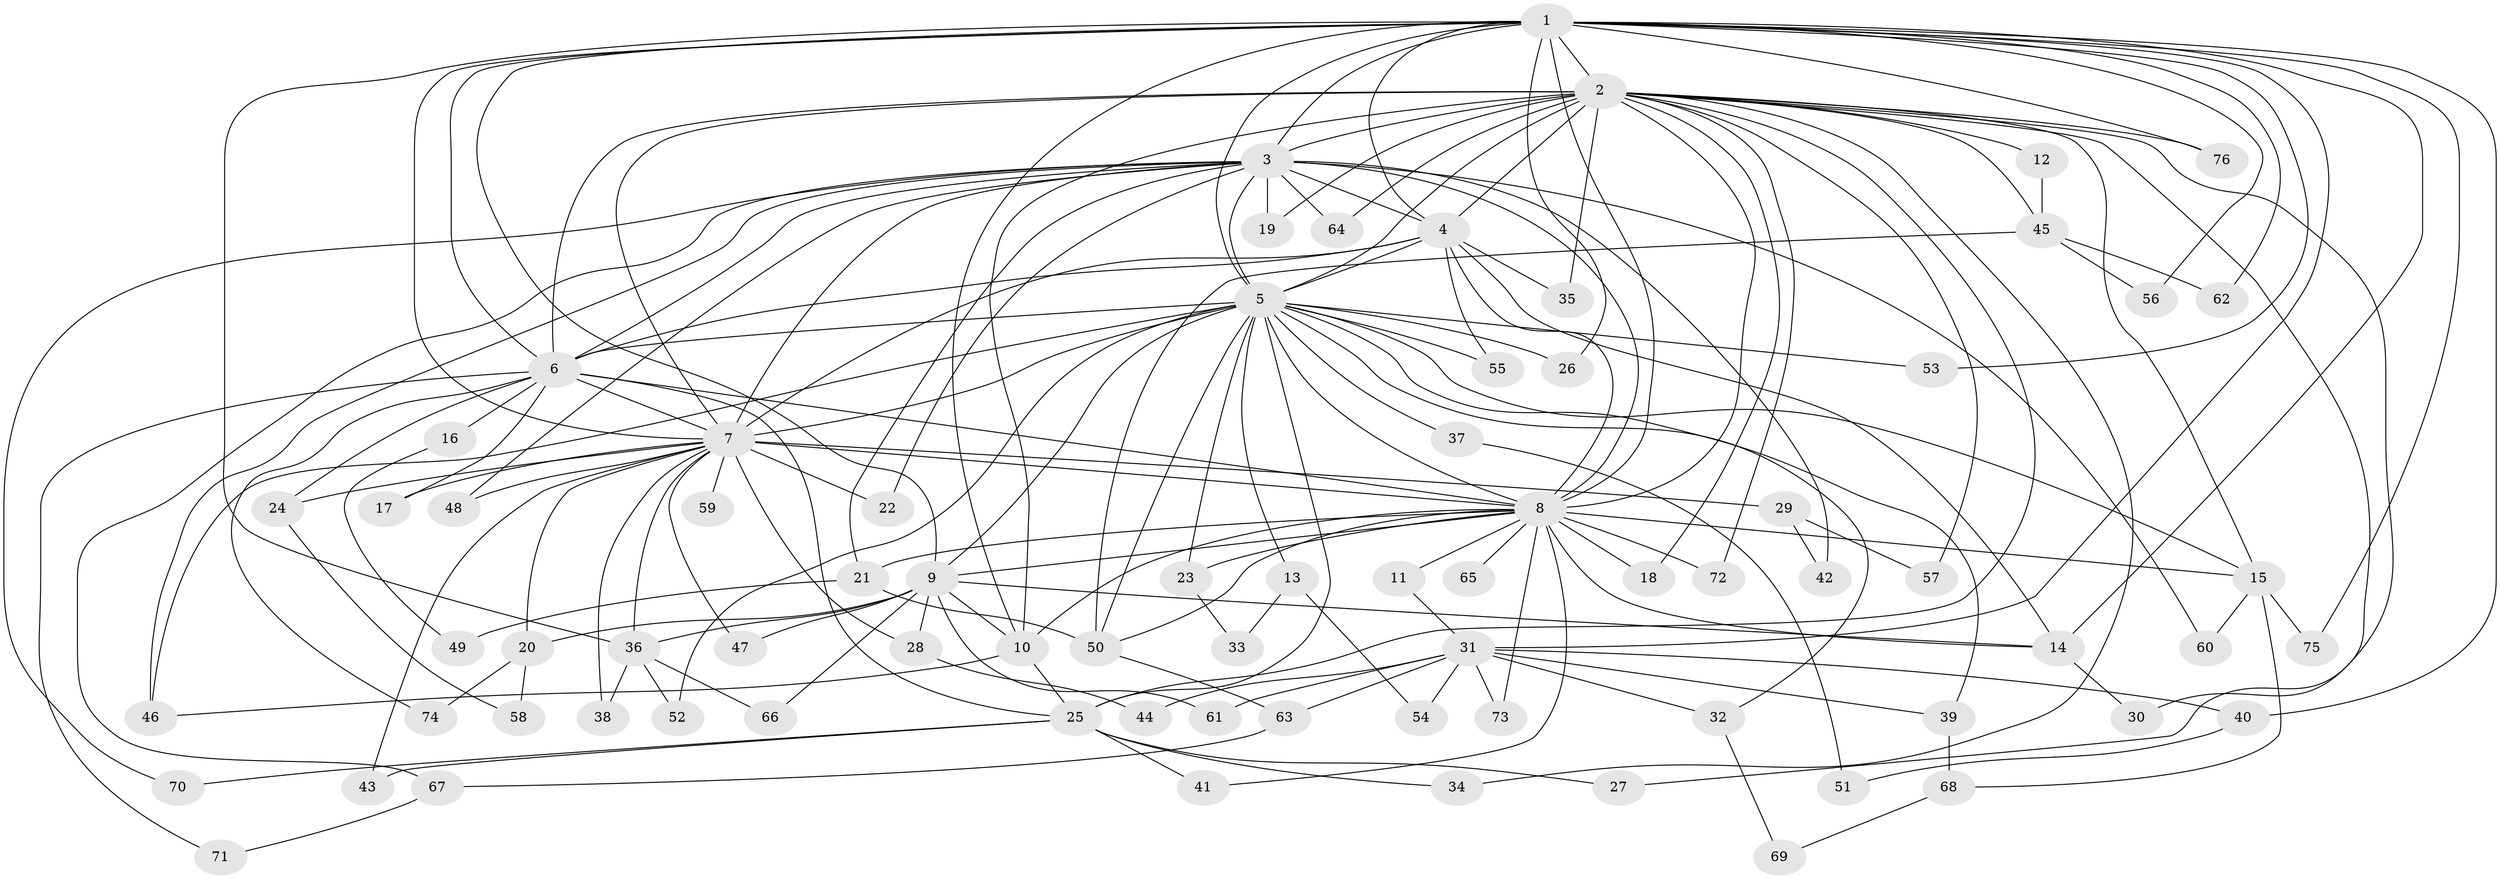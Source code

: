 // original degree distribution, {23: 0.009259259259259259, 15: 0.009259259259259259, 21: 0.009259259259259259, 16: 0.009259259259259259, 29: 0.009259259259259259, 18: 0.009259259259259259, 26: 0.018518518518518517, 20: 0.009259259259259259, 13: 0.009259259259259259, 10: 0.018518518518518517, 6: 0.009259259259259259, 3: 0.16666666666666666, 4: 0.1111111111111111, 2: 0.5555555555555556, 7: 0.009259259259259259, 5: 0.037037037037037035}
// Generated by graph-tools (version 1.1) at 2025/49/03/04/25 22:49:23]
// undirected, 76 vertices, 168 edges
graph export_dot {
  node [color=gray90,style=filled];
  1;
  2;
  3;
  4;
  5;
  6;
  7;
  8;
  9;
  10;
  11;
  12;
  13;
  14;
  15;
  16;
  17;
  18;
  19;
  20;
  21;
  22;
  23;
  24;
  25;
  26;
  27;
  28;
  29;
  30;
  31;
  32;
  33;
  34;
  35;
  36;
  37;
  38;
  39;
  40;
  41;
  42;
  43;
  44;
  45;
  46;
  47;
  48;
  49;
  50;
  51;
  52;
  53;
  54;
  55;
  56;
  57;
  58;
  59;
  60;
  61;
  62;
  63;
  64;
  65;
  66;
  67;
  68;
  69;
  70;
  71;
  72;
  73;
  74;
  75;
  76;
  1 -- 2 [weight=2.0];
  1 -- 3 [weight=1.0];
  1 -- 4 [weight=2.0];
  1 -- 5 [weight=2.0];
  1 -- 6 [weight=1.0];
  1 -- 7 [weight=1.0];
  1 -- 8 [weight=2.0];
  1 -- 9 [weight=1.0];
  1 -- 10 [weight=1.0];
  1 -- 14 [weight=1.0];
  1 -- 26 [weight=1.0];
  1 -- 31 [weight=1.0];
  1 -- 36 [weight=1.0];
  1 -- 40 [weight=1.0];
  1 -- 53 [weight=1.0];
  1 -- 56 [weight=1.0];
  1 -- 62 [weight=1.0];
  1 -- 75 [weight=1.0];
  1 -- 76 [weight=1.0];
  2 -- 3 [weight=3.0];
  2 -- 4 [weight=4.0];
  2 -- 5 [weight=2.0];
  2 -- 6 [weight=3.0];
  2 -- 7 [weight=2.0];
  2 -- 8 [weight=2.0];
  2 -- 10 [weight=1.0];
  2 -- 12 [weight=3.0];
  2 -- 15 [weight=2.0];
  2 -- 18 [weight=1.0];
  2 -- 19 [weight=1.0];
  2 -- 25 [weight=1.0];
  2 -- 27 [weight=1.0];
  2 -- 30 [weight=1.0];
  2 -- 34 [weight=1.0];
  2 -- 35 [weight=2.0];
  2 -- 45 [weight=1.0];
  2 -- 57 [weight=1.0];
  2 -- 64 [weight=1.0];
  2 -- 72 [weight=1.0];
  2 -- 76 [weight=1.0];
  3 -- 4 [weight=2.0];
  3 -- 5 [weight=1.0];
  3 -- 6 [weight=1.0];
  3 -- 7 [weight=2.0];
  3 -- 8 [weight=1.0];
  3 -- 19 [weight=1.0];
  3 -- 21 [weight=1.0];
  3 -- 22 [weight=1.0];
  3 -- 42 [weight=1.0];
  3 -- 46 [weight=1.0];
  3 -- 48 [weight=1.0];
  3 -- 60 [weight=1.0];
  3 -- 64 [weight=1.0];
  3 -- 67 [weight=1.0];
  3 -- 70 [weight=1.0];
  4 -- 5 [weight=3.0];
  4 -- 6 [weight=3.0];
  4 -- 7 [weight=6.0];
  4 -- 8 [weight=2.0];
  4 -- 14 [weight=1.0];
  4 -- 35 [weight=1.0];
  4 -- 55 [weight=1.0];
  5 -- 6 [weight=2.0];
  5 -- 7 [weight=2.0];
  5 -- 8 [weight=1.0];
  5 -- 9 [weight=1.0];
  5 -- 13 [weight=1.0];
  5 -- 15 [weight=1.0];
  5 -- 23 [weight=1.0];
  5 -- 25 [weight=1.0];
  5 -- 26 [weight=1.0];
  5 -- 32 [weight=1.0];
  5 -- 37 [weight=1.0];
  5 -- 39 [weight=1.0];
  5 -- 46 [weight=1.0];
  5 -- 50 [weight=1.0];
  5 -- 52 [weight=1.0];
  5 -- 53 [weight=1.0];
  5 -- 55 [weight=1.0];
  6 -- 7 [weight=1.0];
  6 -- 8 [weight=1.0];
  6 -- 16 [weight=1.0];
  6 -- 17 [weight=1.0];
  6 -- 24 [weight=1.0];
  6 -- 25 [weight=1.0];
  6 -- 71 [weight=1.0];
  6 -- 74 [weight=1.0];
  7 -- 8 [weight=2.0];
  7 -- 17 [weight=1.0];
  7 -- 20 [weight=1.0];
  7 -- 22 [weight=2.0];
  7 -- 24 [weight=1.0];
  7 -- 28 [weight=1.0];
  7 -- 29 [weight=1.0];
  7 -- 36 [weight=1.0];
  7 -- 38 [weight=1.0];
  7 -- 43 [weight=1.0];
  7 -- 47 [weight=1.0];
  7 -- 48 [weight=1.0];
  7 -- 59 [weight=1.0];
  8 -- 9 [weight=1.0];
  8 -- 10 [weight=1.0];
  8 -- 11 [weight=1.0];
  8 -- 14 [weight=1.0];
  8 -- 15 [weight=1.0];
  8 -- 18 [weight=1.0];
  8 -- 21 [weight=1.0];
  8 -- 23 [weight=1.0];
  8 -- 41 [weight=1.0];
  8 -- 50 [weight=1.0];
  8 -- 65 [weight=1.0];
  8 -- 72 [weight=1.0];
  8 -- 73 [weight=1.0];
  9 -- 10 [weight=1.0];
  9 -- 14 [weight=1.0];
  9 -- 20 [weight=1.0];
  9 -- 28 [weight=1.0];
  9 -- 36 [weight=2.0];
  9 -- 47 [weight=1.0];
  9 -- 61 [weight=1.0];
  9 -- 66 [weight=1.0];
  10 -- 25 [weight=1.0];
  10 -- 46 [weight=1.0];
  11 -- 31 [weight=1.0];
  12 -- 45 [weight=1.0];
  13 -- 33 [weight=1.0];
  13 -- 54 [weight=1.0];
  14 -- 30 [weight=1.0];
  15 -- 60 [weight=1.0];
  15 -- 68 [weight=1.0];
  15 -- 75 [weight=1.0];
  16 -- 49 [weight=1.0];
  20 -- 58 [weight=1.0];
  20 -- 74 [weight=1.0];
  21 -- 49 [weight=1.0];
  21 -- 50 [weight=1.0];
  23 -- 33 [weight=1.0];
  24 -- 58 [weight=1.0];
  25 -- 27 [weight=1.0];
  25 -- 34 [weight=1.0];
  25 -- 41 [weight=1.0];
  25 -- 43 [weight=1.0];
  25 -- 70 [weight=1.0];
  28 -- 44 [weight=1.0];
  29 -- 42 [weight=1.0];
  29 -- 57 [weight=1.0];
  31 -- 32 [weight=1.0];
  31 -- 39 [weight=1.0];
  31 -- 40 [weight=1.0];
  31 -- 44 [weight=1.0];
  31 -- 54 [weight=1.0];
  31 -- 61 [weight=1.0];
  31 -- 63 [weight=1.0];
  31 -- 73 [weight=1.0];
  32 -- 69 [weight=1.0];
  36 -- 38 [weight=1.0];
  36 -- 52 [weight=1.0];
  36 -- 66 [weight=1.0];
  37 -- 51 [weight=1.0];
  39 -- 68 [weight=1.0];
  40 -- 51 [weight=1.0];
  45 -- 50 [weight=1.0];
  45 -- 56 [weight=1.0];
  45 -- 62 [weight=1.0];
  50 -- 63 [weight=1.0];
  63 -- 67 [weight=1.0];
  67 -- 71 [weight=1.0];
  68 -- 69 [weight=1.0];
}
